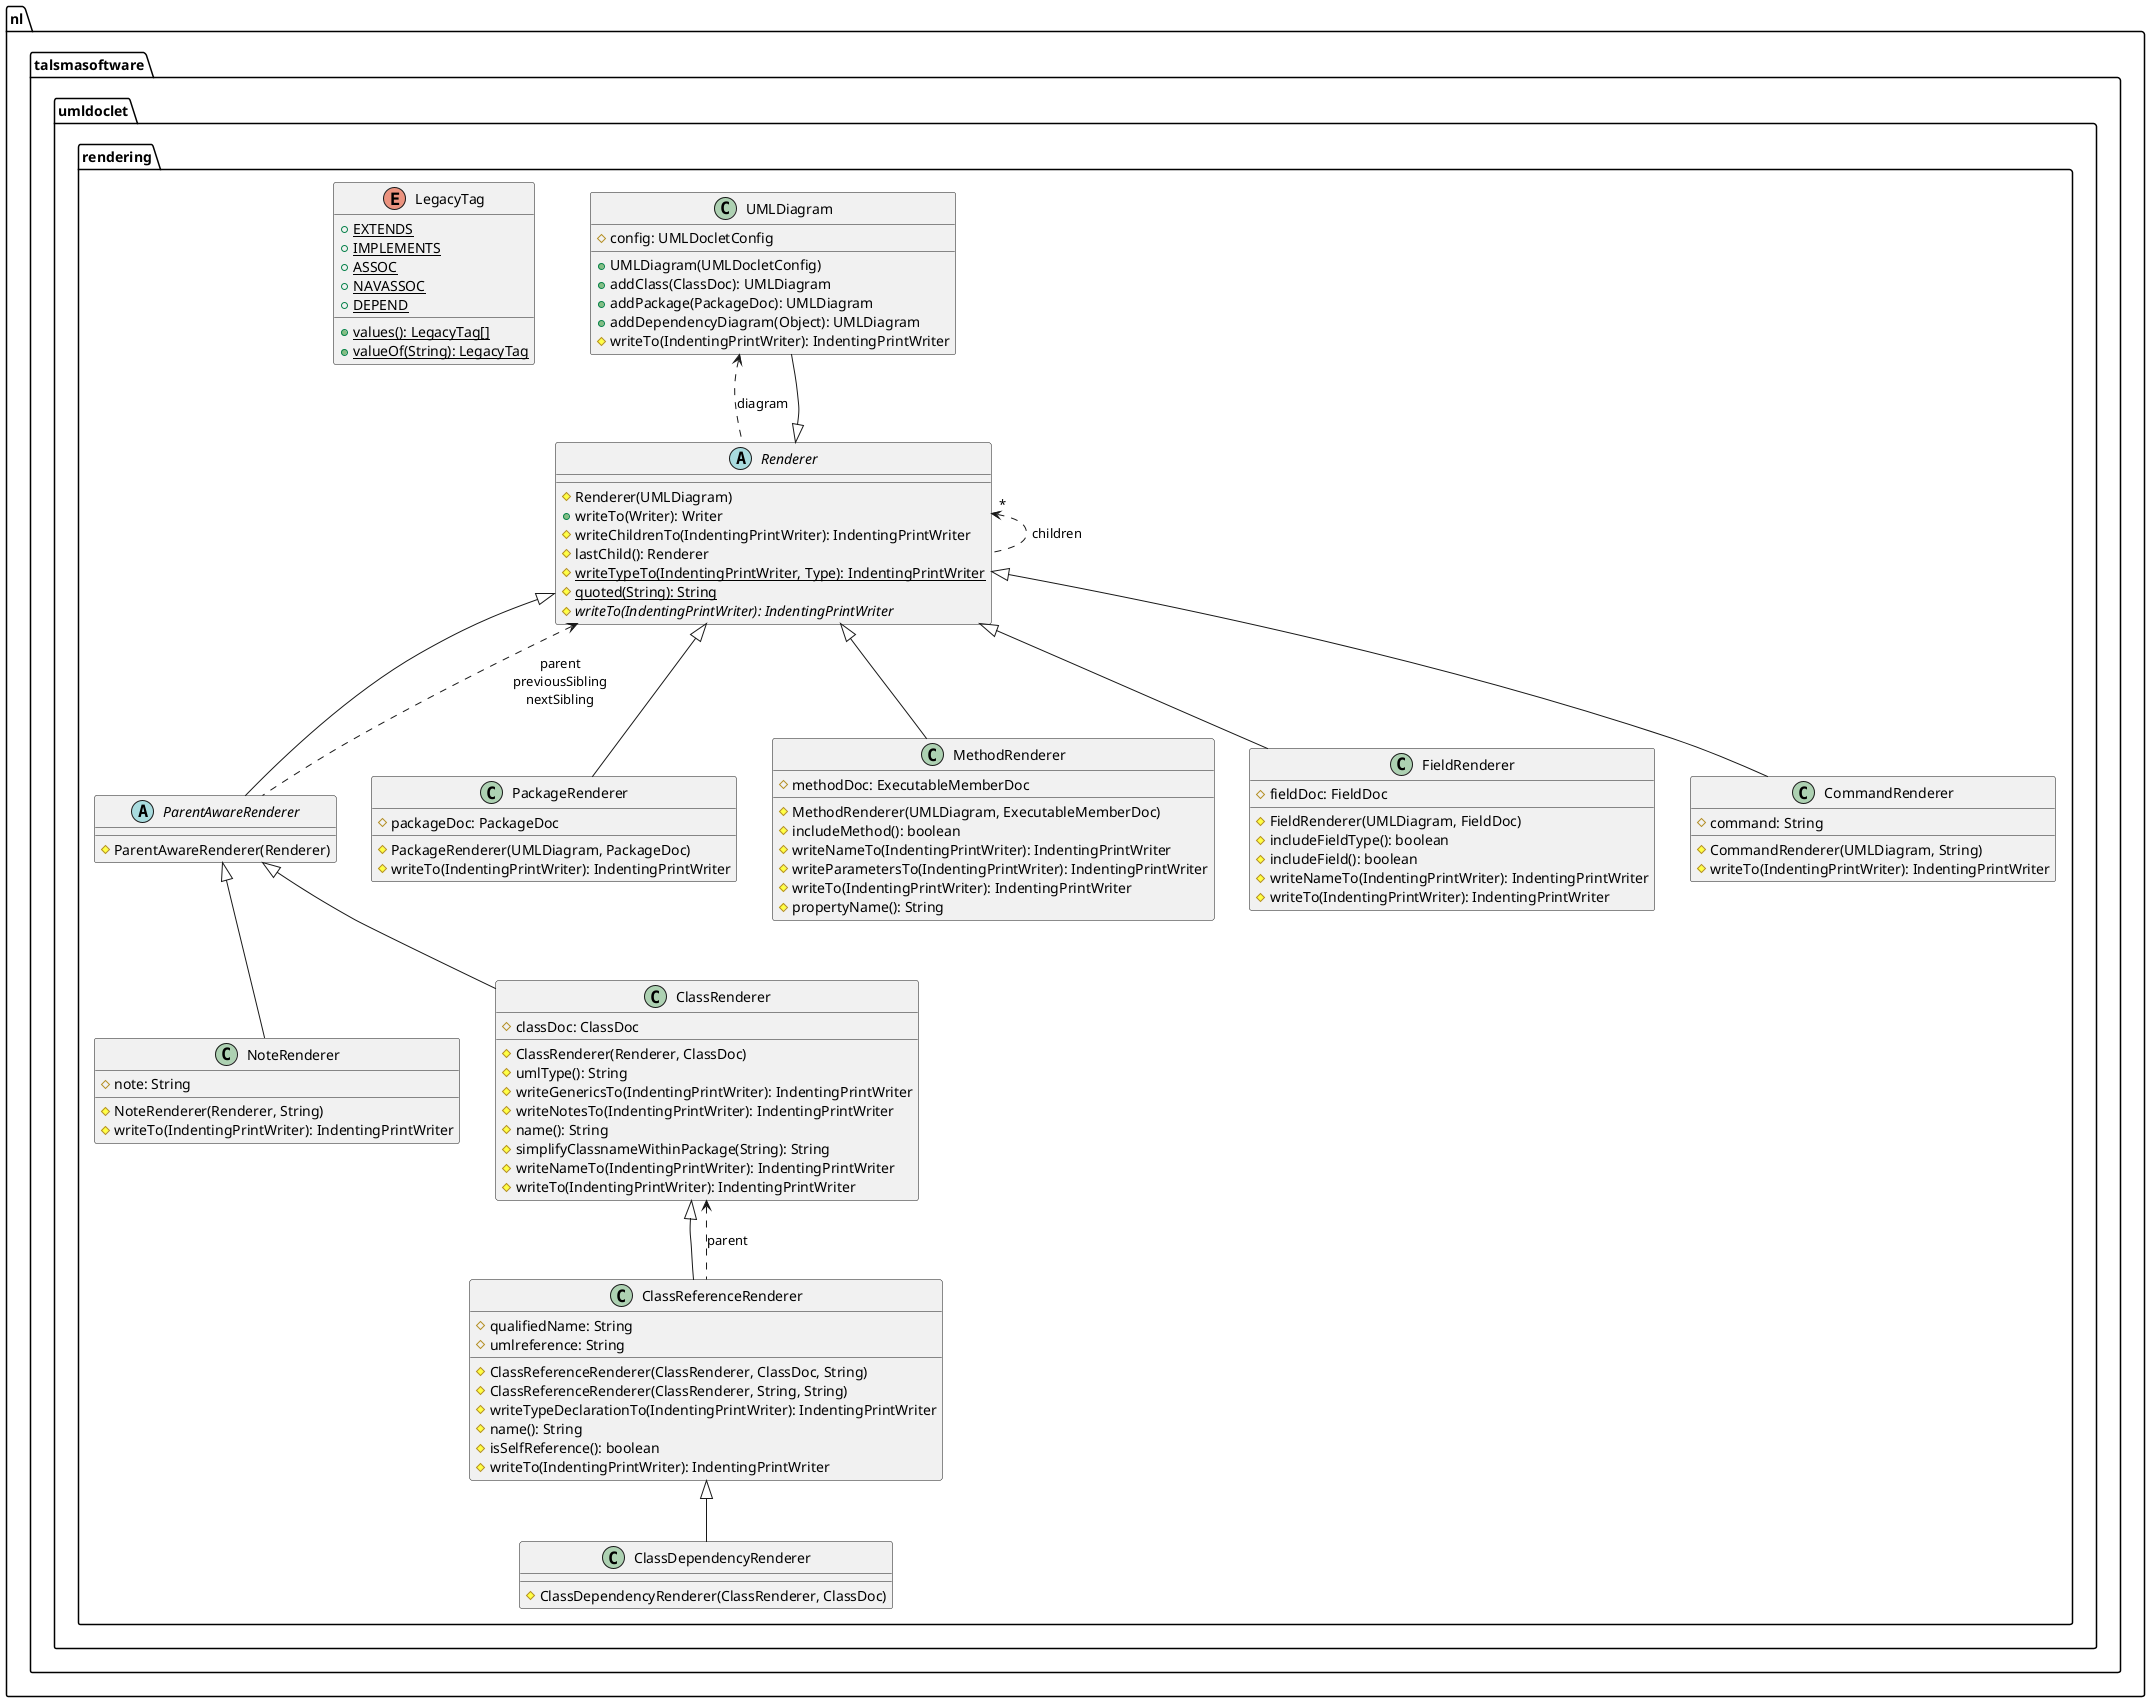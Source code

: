 @startuml

    namespace nl.talsmasoftware.umldoclet.rendering {

        class UMLDiagram {
            #config: UMLDocletConfig
            +UMLDiagram(UMLDocletConfig)
            +addClass(ClassDoc): UMLDiagram
            +addPackage(PackageDoc): UMLDiagram
            +addDependencyDiagram(Object): UMLDiagram
            #writeTo(IndentingPrintWriter): IndentingPrintWriter
        }

        abstract class Renderer {
            ' #diagram: UMLDiagram
            ' #children: Collection<Renderer>
            #Renderer(UMLDiagram)
            +writeTo(Writer): Writer
            #writeChildrenTo(IndentingPrintWriter): IndentingPrintWriter
            #lastChild(): Renderer
            {static} #writeTypeTo(IndentingPrintWriter, Type): IndentingPrintWriter
            {static} #quoted(String): String
            {abstract} #writeTo(IndentingPrintWriter): IndentingPrintWriter
        }

        abstract class ParentAwareRenderer {
            ' #parent: Renderer
            #ParentAwareRenderer(Renderer)
            ' #getPreviousSibling(): Renderer
            ' #getNextSibling(): Renderer
        }

        class PackageRenderer {
            #packageDoc: PackageDoc
            #PackageRenderer(UMLDiagram, PackageDoc)
            #writeTo(IndentingPrintWriter): IndentingPrintWriter
        }

        class NoteRenderer {
            #note: String
            #NoteRenderer(Renderer, String)
            #writeTo(IndentingPrintWriter): IndentingPrintWriter
        }

        class MethodRenderer {
            #methodDoc: ExecutableMemberDoc
            #MethodRenderer(UMLDiagram, ExecutableMemberDoc)
            #includeMethod(): boolean
            #writeNameTo(IndentingPrintWriter): IndentingPrintWriter
            #writeParametersTo(IndentingPrintWriter): IndentingPrintWriter
            #writeTo(IndentingPrintWriter): IndentingPrintWriter
            #propertyName(): String
        }

        enum LegacyTag {
            {static} +EXTENDS
            {static} +IMPLEMENTS
            {static} +ASSOC
            {static} +NAVASSOC
            {static} +DEPEND
            {static} +values(): LegacyTag[]
            {static} +valueOf(String): LegacyTag
        }

        class FieldRenderer {
            #fieldDoc: FieldDoc
            #FieldRenderer(UMLDiagram, FieldDoc)
            #includeFieldType(): boolean
            #includeField(): boolean
            #writeNameTo(IndentingPrintWriter): IndentingPrintWriter
            #writeTo(IndentingPrintWriter): IndentingPrintWriter
        }

        class CommandRenderer {
            #command: String
            #CommandRenderer(UMLDiagram, String)
            #writeTo(IndentingPrintWriter): IndentingPrintWriter
        }

        class ClassRenderer {
            #classDoc: ClassDoc
            #ClassRenderer(Renderer, ClassDoc)
            #umlType(): String
            #writeGenericsTo(IndentingPrintWriter): IndentingPrintWriter
            #writeNotesTo(IndentingPrintWriter): IndentingPrintWriter
            #name(): String
            #simplifyClassnameWithinPackage(String): String
            #writeNameTo(IndentingPrintWriter): IndentingPrintWriter
            #writeTo(IndentingPrintWriter): IndentingPrintWriter
        }

        class ClassReferenceRenderer {
            ' #parent: ClassRenderer
            #qualifiedName: String
            #umlreference: String
            #ClassReferenceRenderer(ClassRenderer, ClassDoc, String)
            #ClassReferenceRenderer(ClassRenderer, String, String)
            #writeTypeDeclarationTo(IndentingPrintWriter): IndentingPrintWriter
            #name(): String
            #isSelfReference(): boolean
            #writeTo(IndentingPrintWriter): IndentingPrintWriter
        }

        class ClassDependencyRenderer {
            #ClassDependencyRenderer(ClassRenderer, ClassDoc)
        }

        Renderer <|-- UMLDiagram

        Renderer <|-- ParentAwareRenderer

        Renderer <|-- PackageRenderer

        ParentAwareRenderer <|-- NoteRenderer

        Renderer <|-- MethodRenderer

        Renderer <|-- FieldRenderer

        Renderer <|-- CommandRenderer

        ParentAwareRenderer <|-- ClassRenderer

        ClassRenderer <|-- ClassReferenceRenderer

        ClassReferenceRenderer <|-- ClassDependencyRenderer

        UMLDiagram <.. Renderer: diagram

        Renderer "*" <.. Renderer: children

        Renderer <.. ParentAwareRenderer: parent\npreviousSibling\nnextSibling

        ClassRenderer <.. ClassReferenceRenderer: parent

    }

@enduml
